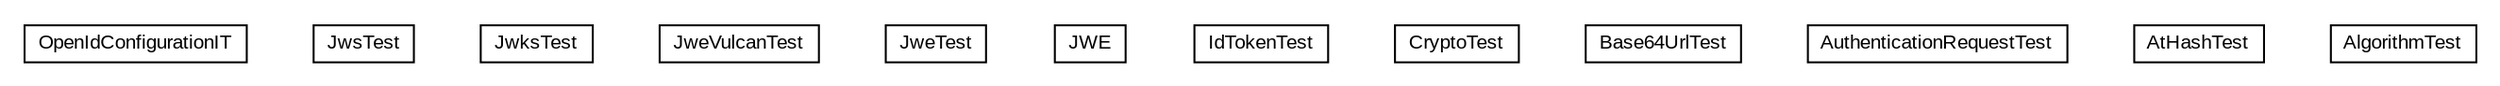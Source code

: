 #!/usr/local/bin/dot
#
# Class diagram 
# Generated by UMLGraph version R5_6-24-gf6e263 (http://www.umlgraph.org/)
#

digraph G {
	edge [fontname="arial",fontsize=10,labelfontname="arial",labelfontsize=10];
	node [fontname="arial",fontsize=10,shape=plaintext];
	nodesep=0.25;
	ranksep=0.5;
	// net.trajano.openidconnect.crypto.test.OpenIdConfigurationIT
	c0 [label=<<table title="net.trajano.openidconnect.crypto.test.OpenIdConfigurationIT" border="0" cellborder="1" cellspacing="0" cellpadding="2" port="p" href="./OpenIdConfigurationIT.html">
		<tr><td><table border="0" cellspacing="0" cellpadding="1">
<tr><td align="center" balign="center"> OpenIdConfigurationIT </td></tr>
		</table></td></tr>
		</table>>, URL="./OpenIdConfigurationIT.html", fontname="arial", fontcolor="black", fontsize=10.0];
	// net.trajano.openidconnect.crypto.test.JwsTest
	c1 [label=<<table title="net.trajano.openidconnect.crypto.test.JwsTest" border="0" cellborder="1" cellspacing="0" cellpadding="2" port="p" href="./JwsTest.html">
		<tr><td><table border="0" cellspacing="0" cellpadding="1">
<tr><td align="center" balign="center"> JwsTest </td></tr>
		</table></td></tr>
		</table>>, URL="./JwsTest.html", fontname="arial", fontcolor="black", fontsize=10.0];
	// net.trajano.openidconnect.crypto.test.JwksTest
	c2 [label=<<table title="net.trajano.openidconnect.crypto.test.JwksTest" border="0" cellborder="1" cellspacing="0" cellpadding="2" port="p" href="./JwksTest.html">
		<tr><td><table border="0" cellspacing="0" cellpadding="1">
<tr><td align="center" balign="center"> JwksTest </td></tr>
		</table></td></tr>
		</table>>, URL="./JwksTest.html", fontname="arial", fontcolor="black", fontsize=10.0];
	// net.trajano.openidconnect.crypto.test.JweVulcanTest
	c3 [label=<<table title="net.trajano.openidconnect.crypto.test.JweVulcanTest" border="0" cellborder="1" cellspacing="0" cellpadding="2" port="p" href="./JweVulcanTest.html">
		<tr><td><table border="0" cellspacing="0" cellpadding="1">
<tr><td align="center" balign="center"> JweVulcanTest </td></tr>
		</table></td></tr>
		</table>>, URL="./JweVulcanTest.html", fontname="arial", fontcolor="black", fontsize=10.0];
	// net.trajano.openidconnect.crypto.test.JweTest
	c4 [label=<<table title="net.trajano.openidconnect.crypto.test.JweTest" border="0" cellborder="1" cellspacing="0" cellpadding="2" port="p" href="./JweTest.html">
		<tr><td><table border="0" cellspacing="0" cellpadding="1">
<tr><td align="center" balign="center"> JweTest </td></tr>
		</table></td></tr>
		</table>>, URL="./JweTest.html", fontname="arial", fontcolor="black", fontsize=10.0];
	// net.trajano.openidconnect.crypto.test.JWE
	c5 [label=<<table title="net.trajano.openidconnect.crypto.test.JWE" border="0" cellborder="1" cellspacing="0" cellpadding="2" port="p" href="./JWE.html">
		<tr><td><table border="0" cellspacing="0" cellpadding="1">
<tr><td align="center" balign="center"> JWE </td></tr>
		</table></td></tr>
		</table>>, URL="./JWE.html", fontname="arial", fontcolor="black", fontsize=10.0];
	// net.trajano.openidconnect.crypto.test.IdTokenTest
	c6 [label=<<table title="net.trajano.openidconnect.crypto.test.IdTokenTest" border="0" cellborder="1" cellspacing="0" cellpadding="2" port="p" href="./IdTokenTest.html">
		<tr><td><table border="0" cellspacing="0" cellpadding="1">
<tr><td align="center" balign="center"> IdTokenTest </td></tr>
		</table></td></tr>
		</table>>, URL="./IdTokenTest.html", fontname="arial", fontcolor="black", fontsize=10.0];
	// net.trajano.openidconnect.crypto.test.CryptoTest
	c7 [label=<<table title="net.trajano.openidconnect.crypto.test.CryptoTest" border="0" cellborder="1" cellspacing="0" cellpadding="2" port="p" href="./CryptoTest.html">
		<tr><td><table border="0" cellspacing="0" cellpadding="1">
<tr><td align="center" balign="center"> CryptoTest </td></tr>
		</table></td></tr>
		</table>>, URL="./CryptoTest.html", fontname="arial", fontcolor="black", fontsize=10.0];
	// net.trajano.openidconnect.crypto.test.Base64UrlTest
	c8 [label=<<table title="net.trajano.openidconnect.crypto.test.Base64UrlTest" border="0" cellborder="1" cellspacing="0" cellpadding="2" port="p" href="./Base64UrlTest.html">
		<tr><td><table border="0" cellspacing="0" cellpadding="1">
<tr><td align="center" balign="center"> Base64UrlTest </td></tr>
		</table></td></tr>
		</table>>, URL="./Base64UrlTest.html", fontname="arial", fontcolor="black", fontsize=10.0];
	// net.trajano.openidconnect.crypto.test.AuthenticationRequestTest
	c9 [label=<<table title="net.trajano.openidconnect.crypto.test.AuthenticationRequestTest" border="0" cellborder="1" cellspacing="0" cellpadding="2" port="p" href="./AuthenticationRequestTest.html">
		<tr><td><table border="0" cellspacing="0" cellpadding="1">
<tr><td align="center" balign="center"> AuthenticationRequestTest </td></tr>
		</table></td></tr>
		</table>>, URL="./AuthenticationRequestTest.html", fontname="arial", fontcolor="black", fontsize=10.0];
	// net.trajano.openidconnect.crypto.test.AtHashTest
	c10 [label=<<table title="net.trajano.openidconnect.crypto.test.AtHashTest" border="0" cellborder="1" cellspacing="0" cellpadding="2" port="p" href="./AtHashTest.html">
		<tr><td><table border="0" cellspacing="0" cellpadding="1">
<tr><td align="center" balign="center"> AtHashTest </td></tr>
		</table></td></tr>
		</table>>, URL="./AtHashTest.html", fontname="arial", fontcolor="black", fontsize=10.0];
	// net.trajano.openidconnect.crypto.test.AlgorithmTest
	c11 [label=<<table title="net.trajano.openidconnect.crypto.test.AlgorithmTest" border="0" cellborder="1" cellspacing="0" cellpadding="2" port="p" href="./AlgorithmTest.html">
		<tr><td><table border="0" cellspacing="0" cellpadding="1">
<tr><td align="center" balign="center"> AlgorithmTest </td></tr>
		</table></td></tr>
		</table>>, URL="./AlgorithmTest.html", fontname="arial", fontcolor="black", fontsize=10.0];
}

